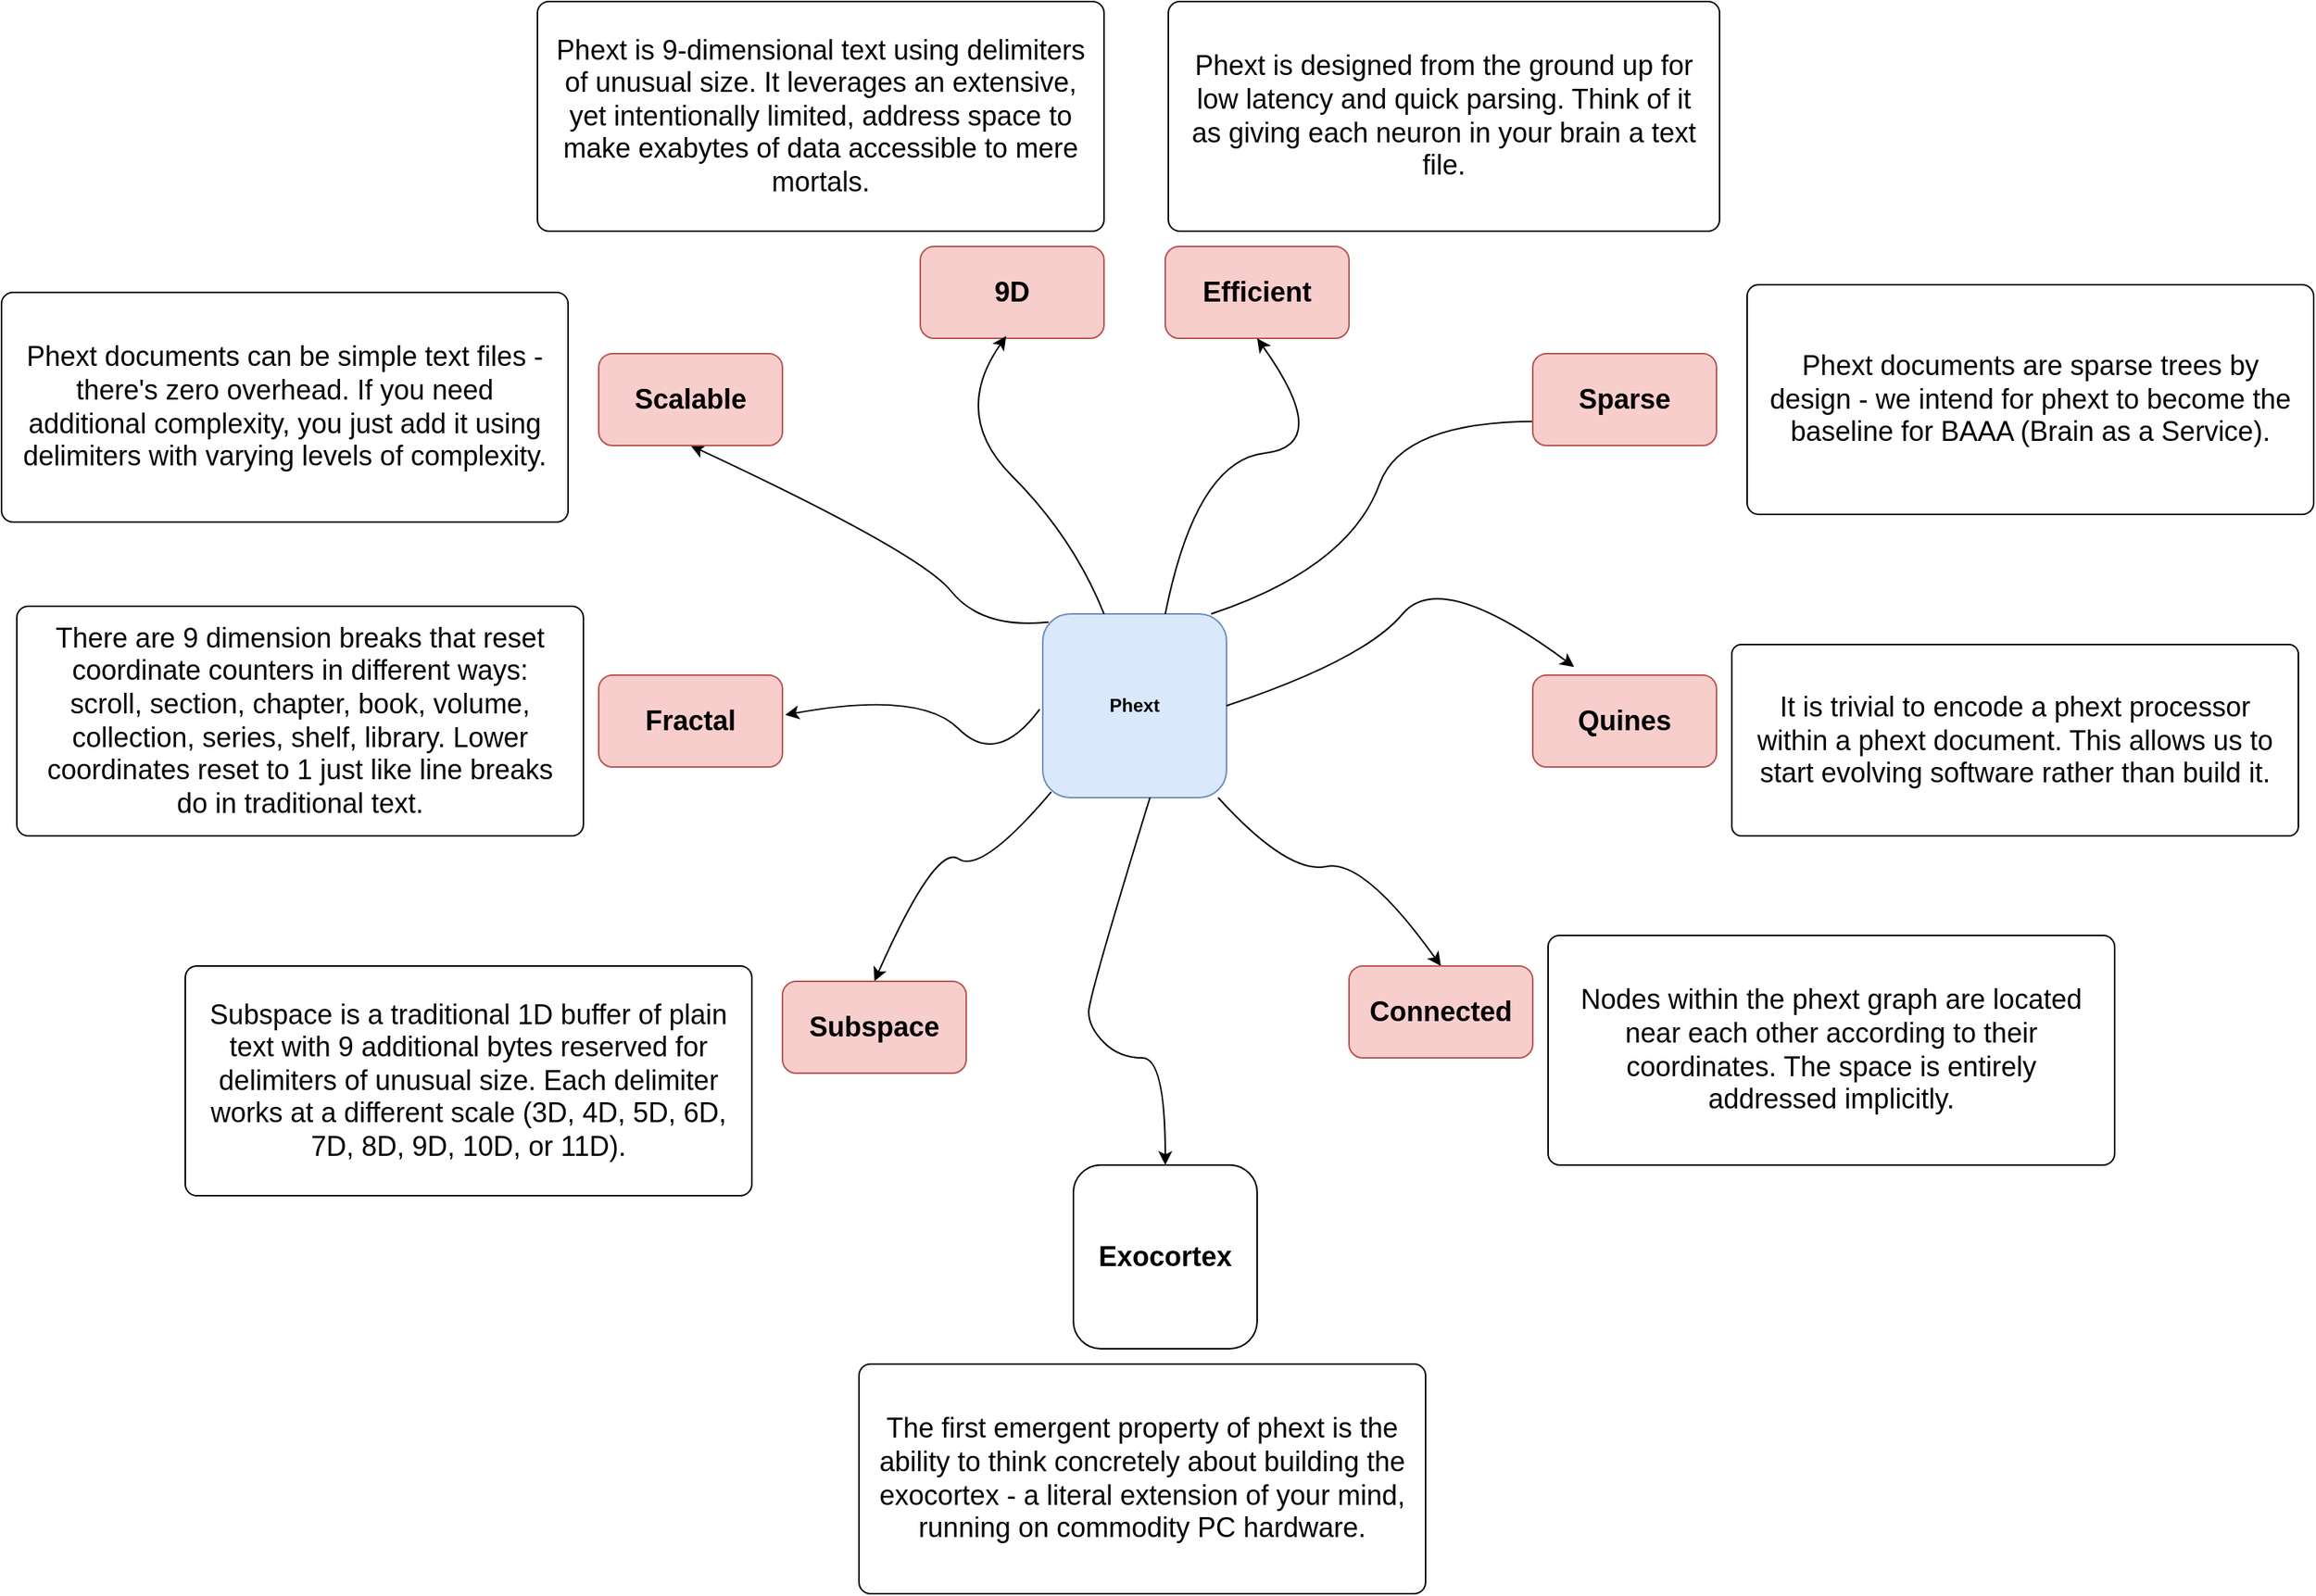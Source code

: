 <mxfile version="24.0.1" type="device">
  <diagram name="Page-1" id="rnEnxswCoZuh9EXWdwKD">
    <mxGraphModel dx="2578" dy="1077" grid="1" gridSize="10" guides="1" tooltips="1" connect="1" arrows="1" fold="1" page="1" pageScale="1" pageWidth="850" pageHeight="1100" math="0" shadow="0">
      <root>
        <mxCell id="0" />
        <mxCell id="1" parent="0" />
        <mxCell id="UlEFh33E9ns1Mz3-P-hS-1" value="Phext" style="rounded=1;whiteSpace=wrap;html=1;fillColor=#dae8fc;strokeColor=#6c8ebf;fontStyle=1" vertex="1" parent="1">
          <mxGeometry x="240" y="480" width="120" height="120" as="geometry" />
        </mxCell>
        <mxCell id="UlEFh33E9ns1Mz3-P-hS-2" value="" style="curved=1;endArrow=classic;html=1;rounded=0;exitX=-0.017;exitY=0.519;exitDx=0;exitDy=0;exitPerimeter=0;entryX=1.015;entryY=0.433;entryDx=0;entryDy=0;entryPerimeter=0;" edge="1" parent="1" source="UlEFh33E9ns1Mz3-P-hS-1" target="UlEFh33E9ns1Mz3-P-hS-10">
          <mxGeometry width="50" height="50" relative="1" as="geometry">
            <mxPoint x="160" y="580" as="sourcePoint" />
            <mxPoint x="40" y="600" as="targetPoint" />
            <Array as="points">
              <mxPoint x="210" y="580" />
              <mxPoint x="160" y="530" />
            </Array>
          </mxGeometry>
        </mxCell>
        <mxCell id="UlEFh33E9ns1Mz3-P-hS-3" value="" style="curved=1;endArrow=classic;html=1;rounded=0;exitX=0.046;exitY=0.969;exitDx=0;exitDy=0;exitPerimeter=0;entryX=0.5;entryY=0;entryDx=0;entryDy=0;" edge="1" parent="1" source="UlEFh33E9ns1Mz3-P-hS-1" target="UlEFh33E9ns1Mz3-P-hS-19">
          <mxGeometry width="50" height="50" relative="1" as="geometry">
            <mxPoint x="308" y="602" as="sourcePoint" />
            <mxPoint x="120" y="720" as="targetPoint" />
            <Array as="points">
              <mxPoint x="200" y="650" />
              <mxPoint x="170" y="630" />
            </Array>
          </mxGeometry>
        </mxCell>
        <mxCell id="UlEFh33E9ns1Mz3-P-hS-4" value="" style="curved=1;endArrow=classic;html=1;rounded=0;exitX=0.032;exitY=0.045;exitDx=0;exitDy=0;exitPerimeter=0;entryX=0.5;entryY=1;entryDx=0;entryDy=0;" edge="1" parent="1" source="UlEFh33E9ns1Mz3-P-hS-1" target="UlEFh33E9ns1Mz3-P-hS-8">
          <mxGeometry width="50" height="50" relative="1" as="geometry">
            <mxPoint x="308" y="432" as="sourcePoint" />
            <mxPoint x="40" y="400" as="targetPoint" />
            <Array as="points">
              <mxPoint x="200" y="490" />
              <mxPoint x="160" y="440" />
            </Array>
          </mxGeometry>
        </mxCell>
        <mxCell id="UlEFh33E9ns1Mz3-P-hS-5" value="" style="curved=1;endArrow=classic;html=1;rounded=0;exitX=1;exitY=0.5;exitDx=0;exitDy=0;entryX=0.225;entryY=-0.089;entryDx=0;entryDy=0;entryPerimeter=0;" edge="1" parent="1" source="UlEFh33E9ns1Mz3-P-hS-1" target="UlEFh33E9ns1Mz3-P-hS-7">
          <mxGeometry width="50" height="50" relative="1" as="geometry">
            <mxPoint x="556" y="461" as="sourcePoint" />
            <mxPoint x="600" y="480" as="targetPoint" />
            <Array as="points">
              <mxPoint x="450" y="510" />
              <mxPoint x="500" y="450" />
            </Array>
          </mxGeometry>
        </mxCell>
        <mxCell id="UlEFh33E9ns1Mz3-P-hS-6" value="" style="curved=1;endArrow=classic;html=1;rounded=0;entryX=0.5;entryY=0;entryDx=0;entryDy=0;" edge="1" parent="1" source="UlEFh33E9ns1Mz3-P-hS-1" target="UlEFh33E9ns1Mz3-P-hS-17">
          <mxGeometry width="50" height="50" relative="1" as="geometry">
            <mxPoint x="340" y="710" as="sourcePoint" />
            <mxPoint x="600" y="680" as="targetPoint" />
            <Array as="points">
              <mxPoint x="400" y="650" />
              <mxPoint x="450" y="640" />
            </Array>
          </mxGeometry>
        </mxCell>
        <mxCell id="UlEFh33E9ns1Mz3-P-hS-7" value="&lt;font style=&quot;font-size: 18px;&quot;&gt;Quines&lt;/font&gt;" style="rounded=1;whiteSpace=wrap;html=1;fillColor=#f8cecc;strokeColor=#b85450;fontStyle=1" vertex="1" parent="1">
          <mxGeometry x="560" y="520" width="120" height="60" as="geometry" />
        </mxCell>
        <mxCell id="UlEFh33E9ns1Mz3-P-hS-8" value="&lt;font style=&quot;font-size: 18px;&quot;&gt;Scalable&lt;/font&gt;" style="rounded=1;whiteSpace=wrap;html=1;fillColor=#f8cecc;strokeColor=#b85450;fontStyle=1" vertex="1" parent="1">
          <mxGeometry x="-50" y="310" width="120" height="60" as="geometry" />
        </mxCell>
        <mxCell id="UlEFh33E9ns1Mz3-P-hS-9" value="&lt;span style=&quot;font-size: 18px;&quot;&gt;9D&lt;/span&gt;" style="rounded=1;whiteSpace=wrap;html=1;fillColor=#f8cecc;strokeColor=#b85450;fontStyle=1" vertex="1" parent="1">
          <mxGeometry x="160" y="240" width="120" height="60" as="geometry" />
        </mxCell>
        <mxCell id="UlEFh33E9ns1Mz3-P-hS-10" value="&lt;font style=&quot;font-size: 18px;&quot;&gt;Fractal&lt;/font&gt;" style="rounded=1;whiteSpace=wrap;html=1;fillColor=#f8cecc;strokeColor=#b85450;fontStyle=1" vertex="1" parent="1">
          <mxGeometry x="-50" y="520" width="120" height="60" as="geometry" />
        </mxCell>
        <mxCell id="UlEFh33E9ns1Mz3-P-hS-11" value="&lt;font style=&quot;font-size: 18px;&quot;&gt;Efficient&lt;/font&gt;" style="rounded=1;whiteSpace=wrap;html=1;fillColor=#f8cecc;strokeColor=#b85450;fontStyle=1" vertex="1" parent="1">
          <mxGeometry x="320" y="240" width="120" height="60" as="geometry" />
        </mxCell>
        <mxCell id="UlEFh33E9ns1Mz3-P-hS-12" value="" style="curved=1;endArrow=classic;html=1;rounded=0;exitX=1;exitY=0.5;exitDx=0;exitDy=0;entryX=0.5;entryY=1;entryDx=0;entryDy=0;" edge="1" parent="1" target="UlEFh33E9ns1Mz3-P-hS-11">
          <mxGeometry width="50" height="50" relative="1" as="geometry">
            <mxPoint x="320" y="480" as="sourcePoint" />
            <mxPoint x="360" y="280" as="targetPoint" />
            <Array as="points">
              <mxPoint x="340" y="380" />
              <mxPoint x="430" y="370" />
            </Array>
          </mxGeometry>
        </mxCell>
        <mxCell id="UlEFh33E9ns1Mz3-P-hS-13" value="" style="curved=1;endArrow=classic;html=1;rounded=0;exitX=1;exitY=0.5;exitDx=0;exitDy=0;entryX=0.468;entryY=0.976;entryDx=0;entryDy=0;entryPerimeter=0;" edge="1" parent="1" target="UlEFh33E9ns1Mz3-P-hS-9">
          <mxGeometry width="50" height="50" relative="1" as="geometry">
            <mxPoint x="280" y="480" as="sourcePoint" />
            <mxPoint x="240" y="280" as="targetPoint" />
            <Array as="points">
              <mxPoint x="260" y="430" />
              <mxPoint x="180" y="350" />
            </Array>
          </mxGeometry>
        </mxCell>
        <mxCell id="UlEFh33E9ns1Mz3-P-hS-14" value="" style="curved=1;endArrow=classic;html=1;rounded=0;exitX=1;exitY=0.5;exitDx=0;exitDy=0;" edge="1" parent="1">
          <mxGeometry width="50" height="50" relative="1" as="geometry">
            <mxPoint x="350" y="480" as="sourcePoint" />
            <mxPoint x="640" y="360" as="targetPoint" />
            <Array as="points">
              <mxPoint x="440" y="450" />
              <mxPoint x="480" y="340" />
            </Array>
          </mxGeometry>
        </mxCell>
        <mxCell id="UlEFh33E9ns1Mz3-P-hS-15" value="&lt;font style=&quot;font-size: 18px;&quot;&gt;Sparse&lt;/font&gt;" style="rounded=1;whiteSpace=wrap;html=1;fillColor=#f8cecc;strokeColor=#b85450;fontStyle=1" vertex="1" parent="1">
          <mxGeometry x="560" y="310" width="120" height="60" as="geometry" />
        </mxCell>
        <mxCell id="UlEFh33E9ns1Mz3-P-hS-16" value="" style="curved=1;endArrow=classic;html=1;rounded=0;" edge="1" parent="1">
          <mxGeometry width="50" height="50" relative="1" as="geometry">
            <mxPoint x="310" y="600" as="sourcePoint" />
            <mxPoint x="320" y="840" as="targetPoint" />
            <Array as="points">
              <mxPoint x="270" y="730" />
              <mxPoint x="270" y="750" />
              <mxPoint x="290" y="770" />
              <mxPoint x="320" y="770" />
            </Array>
          </mxGeometry>
        </mxCell>
        <mxCell id="UlEFh33E9ns1Mz3-P-hS-17" value="&lt;span style=&quot;font-size: 18px;&quot;&gt;Connected&lt;/span&gt;" style="rounded=1;whiteSpace=wrap;html=1;fillColor=#f8cecc;strokeColor=#b85450;fontStyle=1" vertex="1" parent="1">
          <mxGeometry x="440" y="710" width="120" height="60" as="geometry" />
        </mxCell>
        <mxCell id="UlEFh33E9ns1Mz3-P-hS-18" value="&lt;font style=&quot;font-size: 18px;&quot;&gt;Exocortex&lt;/font&gt;" style="rounded=1;whiteSpace=wrap;html=1;fontStyle=1" vertex="1" parent="1">
          <mxGeometry x="260" y="840" width="120" height="120" as="geometry" />
        </mxCell>
        <mxCell id="UlEFh33E9ns1Mz3-P-hS-19" value="&lt;font style=&quot;font-size: 18px;&quot;&gt;Subspace&lt;/font&gt;" style="rounded=1;whiteSpace=wrap;html=1;fillColor=#f8cecc;strokeColor=#b85450;fontStyle=1" vertex="1" parent="1">
          <mxGeometry x="70" y="720" width="120" height="60" as="geometry" />
        </mxCell>
        <mxCell id="UlEFh33E9ns1Mz3-P-hS-20" value="&lt;font style=&quot;font-size: 18px;&quot;&gt;Phext is 9-dimensional text using delimiters of unusual size. It leverages an extensive, yet intentionally limited, address space to make exabytes of data accessible to mere mortals.&lt;/font&gt;" style="rounded=1;whiteSpace=wrap;html=1;arcSize=5;spacingLeft=10;spacingRight=10;" vertex="1" parent="1">
          <mxGeometry x="-90" y="80" width="370" height="150" as="geometry" />
        </mxCell>
        <mxCell id="UlEFh33E9ns1Mz3-P-hS-21" value="&lt;font style=&quot;font-size: 18px;&quot;&gt;Phext is designed from the ground up for low latency and quick parsing. Think of it as giving each neuron in your brain a text file.&lt;/font&gt;" style="rounded=1;whiteSpace=wrap;html=1;arcSize=5;spacingLeft=10;spacingRight=10;" vertex="1" parent="1">
          <mxGeometry x="322" y="80" width="360" height="150" as="geometry" />
        </mxCell>
        <mxCell id="UlEFh33E9ns1Mz3-P-hS-22" value="&lt;font style=&quot;font-size: 18px;&quot;&gt;Phext documents can be simple text files - there&#39;s zero overhead. If you need additional complexity, you just add it using delimiters with varying levels of complexity.&lt;/font&gt;" style="rounded=1;whiteSpace=wrap;html=1;arcSize=5;spacingLeft=10;spacingRight=10;" vertex="1" parent="1">
          <mxGeometry x="-440" y="270" width="370" height="150" as="geometry" />
        </mxCell>
        <mxCell id="UlEFh33E9ns1Mz3-P-hS-23" value="&lt;span style=&quot;font-size: 18px;&quot;&gt;There are 9 dimension breaks that reset coordinate counters in different ways: scroll, section, chapter, book, volume, collection, series, shelf, library. Lower coordinates reset to 1 just like line breaks do in traditional text.&lt;/span&gt;" style="rounded=1;whiteSpace=wrap;html=1;arcSize=5;spacingLeft=10;spacingRight=10;" vertex="1" parent="1">
          <mxGeometry x="-430" y="475" width="370" height="150" as="geometry" />
        </mxCell>
        <mxCell id="UlEFh33E9ns1Mz3-P-hS-24" value="&lt;font style=&quot;font-size: 18px;&quot;&gt;Subspace is a traditional 1D buffer of plain text with 9 additional bytes reserved for delimiters of unusual size. Each delimiter works at a different scale (3D, 4D, 5D, 6D, 7D, 8D, 9D, 10D, or&amp;nbsp;&lt;/font&gt;&lt;span style=&quot;font-size: 18px; background-color: initial;&quot;&gt;11D).&lt;/span&gt;" style="rounded=1;whiteSpace=wrap;html=1;arcSize=5;spacingLeft=10;spacingRight=10;" vertex="1" parent="1">
          <mxGeometry x="-320" y="710" width="370" height="150" as="geometry" />
        </mxCell>
        <mxCell id="UlEFh33E9ns1Mz3-P-hS-25" value="&lt;span style=&quot;font-size: 18px;&quot;&gt;The first emergent property of phext is the ability to think concretely about building the exocortex - a literal extension of your mind, running on commodity PC hardware.&lt;/span&gt;" style="rounded=1;whiteSpace=wrap;html=1;arcSize=5;spacingLeft=10;spacingRight=10;" vertex="1" parent="1">
          <mxGeometry x="120" y="970" width="370" height="150" as="geometry" />
        </mxCell>
        <mxCell id="UlEFh33E9ns1Mz3-P-hS-26" value="&lt;span style=&quot;font-size: 18px;&quot;&gt;Nodes within the phext graph are located near each other according to their coordinates. The space is entirely addressed implicitly.&lt;/span&gt;" style="rounded=1;whiteSpace=wrap;html=1;arcSize=5;spacingLeft=10;spacingRight=10;" vertex="1" parent="1">
          <mxGeometry x="570" y="690" width="370" height="150" as="geometry" />
        </mxCell>
        <mxCell id="UlEFh33E9ns1Mz3-P-hS-27" value="&lt;span style=&quot;font-size: 18px;&quot;&gt;It is trivial to encode a phext processor within a phext document. This allows us to start evolving software rather than build it.&lt;/span&gt;" style="rounded=1;whiteSpace=wrap;html=1;arcSize=5;spacingLeft=10;spacingRight=10;" vertex="1" parent="1">
          <mxGeometry x="690" y="500" width="370" height="125" as="geometry" />
        </mxCell>
        <mxCell id="UlEFh33E9ns1Mz3-P-hS-28" value="&lt;span style=&quot;font-size: 18px;&quot;&gt;Phext documents are sparse trees by design - we intend for phext to become the baseline for BAAA (Brain as a Service).&lt;/span&gt;" style="rounded=1;whiteSpace=wrap;html=1;arcSize=5;spacingLeft=10;spacingRight=10;" vertex="1" parent="1">
          <mxGeometry x="700" y="265" width="370" height="150" as="geometry" />
        </mxCell>
      </root>
    </mxGraphModel>
  </diagram>
</mxfile>

